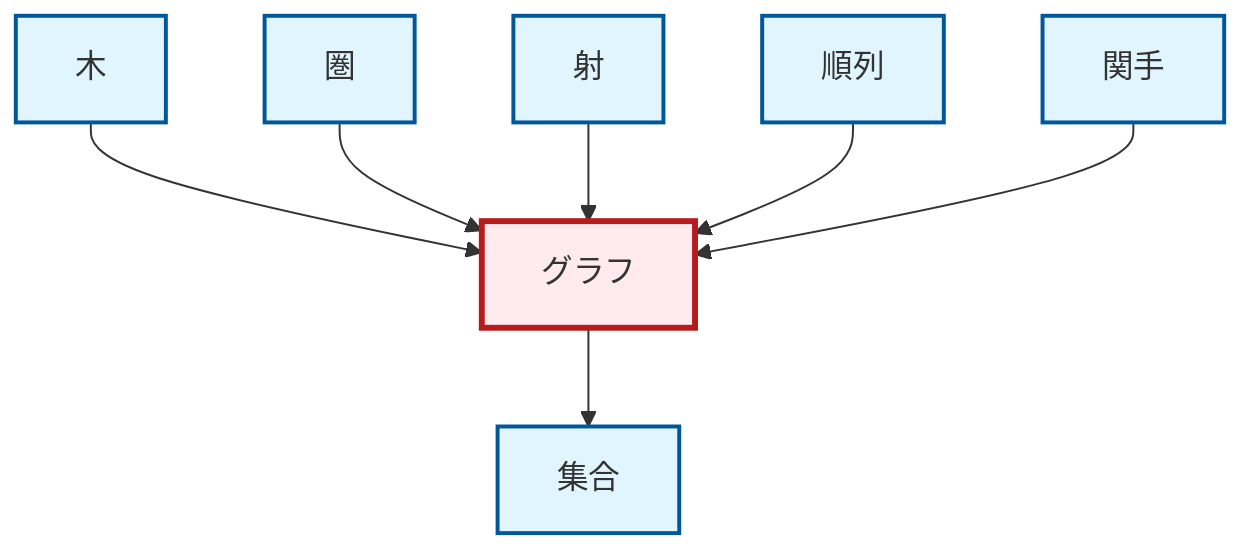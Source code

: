 graph TD
    classDef definition fill:#e1f5fe,stroke:#01579b,stroke-width:2px
    classDef theorem fill:#f3e5f5,stroke:#4a148c,stroke-width:2px
    classDef axiom fill:#fff3e0,stroke:#e65100,stroke-width:2px
    classDef example fill:#e8f5e9,stroke:#1b5e20,stroke-width:2px
    classDef current fill:#ffebee,stroke:#b71c1c,stroke-width:3px
    def-tree["木"]:::definition
    def-category["圏"]:::definition
    def-functor["関手"]:::definition
    def-permutation["順列"]:::definition
    def-set["集合"]:::definition
    def-morphism["射"]:::definition
    def-graph["グラフ"]:::definition
    def-graph --> def-set
    def-tree --> def-graph
    def-category --> def-graph
    def-morphism --> def-graph
    def-permutation --> def-graph
    def-functor --> def-graph
    class def-graph current